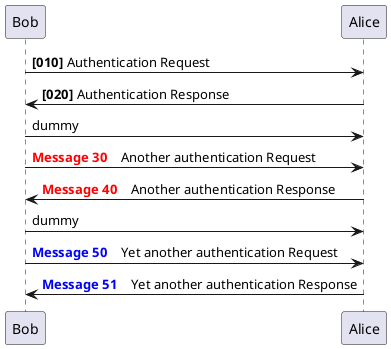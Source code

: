@startuml

autonumber 10 10 "<b>[000]"
Bob -> Alice : Authentication Request
Bob <- Alice : Authentication Response

autonumber stop
Bob -> Alice : dummy

autonumber resume "<font color=red><b>Message 0   "
Bob -> Alice : Another authentication Request
Bob <- Alice : Another authentication Response

autonumber stop
Bob -> Alice : dummy

autonumber resume 1 "<font color=blue><b>Message 0   "
Bob -> Alice : Yet another authentication Request
Bob <- Alice : Yet another authentication Response


@enduml
